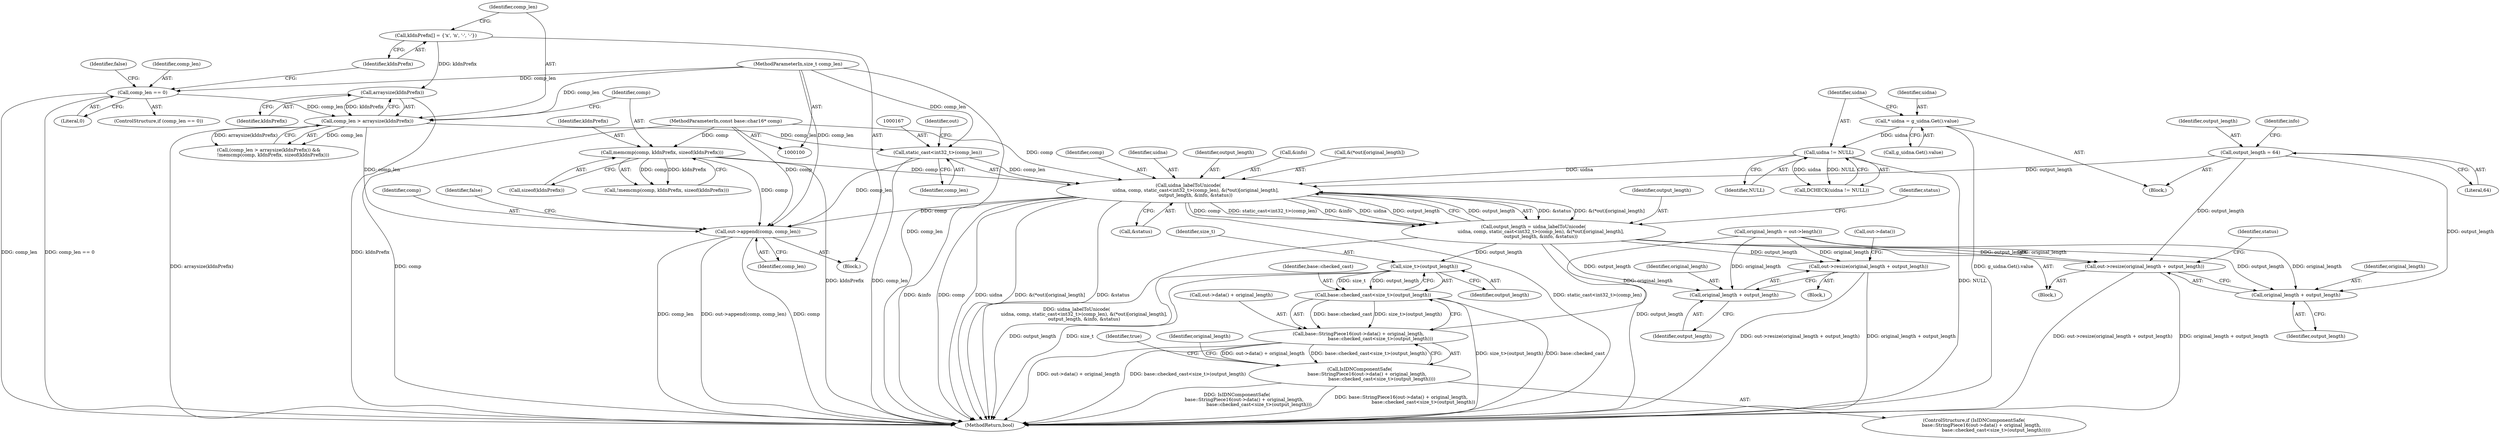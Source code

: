 digraph "1_Chrome_08cb718ba7c3961c1006176c9faba0a5841ec792_1@array" {
"1000163" [label="(Call,uidna_labelToUnicode(\n          uidna, comp, static_cast<int32_t>(comp_len), &(*out)[original_length],\n          output_length, &info, &status))"];
"1000136" [label="(Call,uidna != NULL)"];
"1000130" [label="(Call,* uidna = g_uidna.Get().value)"];
"1000123" [label="(Call,memcmp(comp, kIdnPrefix, sizeof(kIdnPrefix)))"];
"1000101" [label="(MethodParameterIn,const base::char16* comp)"];
"1000166" [label="(Call,static_cast<int32_t>(comp_len))"];
"1000118" [label="(Call,comp_len > arraysize(kIdnPrefix))"];
"1000108" [label="(Call,comp_len == 0)"];
"1000102" [label="(MethodParameterIn,size_t comp_len)"];
"1000120" [label="(Call,arraysize(kIdnPrefix))"];
"1000114" [label="(Call,kIdnPrefix[] = {'x', 'n', '-', '-'})"];
"1000144" [label="(Call,output_length = 64)"];
"1000161" [label="(Call,output_length = uidna_labelToUnicode(\n          uidna, comp, static_cast<int32_t>(comp_len), &(*out)[original_length],\n          output_length, &info, &status))"];
"1000163" [label="(Call,uidna_labelToUnicode(\n          uidna, comp, static_cast<int32_t>(comp_len), &(*out)[original_length],\n          output_length, &info, &status))"];
"1000154" [label="(Call,out->resize(original_length + output_length))"];
"1000155" [label="(Call,original_length + output_length)"];
"1000217" [label="(Call,out->append(comp, comp_len))"];
"1000198" [label="(Call,out->resize(original_length + output_length))"];
"1000199" [label="(Call,original_length + output_length)"];
"1000210" [label="(Call,size_t>(output_length))"];
"1000208" [label="(Call,base::checked_cast<size_t>(output_length))"];
"1000204" [label="(Call,base::StringPiece16(out->data() + original_length,\n                              base::checked_cast<size_t>(output_length)))"];
"1000203" [label="(Call,IsIDNComponentSafe(\n          base::StringPiece16(out->data() + original_length,\n                              base::checked_cast<size_t>(output_length))))"];
"1000209" [label="(Identifier,base::checked_cast)"];
"1000204" [label="(Call,base::StringPiece16(out->data() + original_length,\n                              base::checked_cast<size_t>(output_length)))"];
"1000161" [label="(Call,output_length = uidna_labelToUnicode(\n          uidna, comp, static_cast<int32_t>(comp_len), &(*out)[original_length],\n          output_length, &info, &status))"];
"1000124" [label="(Identifier,comp)"];
"1000177" [label="(Call,&status)"];
"1000156" [label="(Identifier,original_length)"];
"1000114" [label="(Call,kIdnPrefix[] = {'x', 'n', '-', '-'})"];
"1000137" [label="(Identifier,uidna)"];
"1000128" [label="(Block,)"];
"1000168" [label="(Identifier,comp_len)"];
"1000218" [label="(Identifier,comp)"];
"1000200" [label="(Identifier,original_length)"];
"1000118" [label="(Call,comp_len > arraysize(kIdnPrefix))"];
"1000123" [label="(Call,memcmp(comp, kIdnPrefix, sizeof(kIdnPrefix)))"];
"1000210" [label="(Call,size_t>(output_length))"];
"1000203" [label="(Call,IsIDNComponentSafe(\n          base::StringPiece16(out->data() + original_length,\n                              base::checked_cast<size_t>(output_length))))"];
"1000125" [label="(Identifier,kIdnPrefix)"];
"1000166" [label="(Call,static_cast<int32_t>(comp_len))"];
"1000115" [label="(Identifier,kIdnPrefix)"];
"1000155" [label="(Call,original_length + output_length)"];
"1000212" [label="(Identifier,output_length)"];
"1000164" [label="(Identifier,uidna)"];
"1000174" [label="(Identifier,output_length)"];
"1000119" [label="(Identifier,comp_len)"];
"1000159" [label="(Identifier,status)"];
"1000198" [label="(Call,out->resize(original_length + output_length))"];
"1000120" [label="(Call,arraysize(kIdnPrefix))"];
"1000140" [label="(Call,original_length = out->length())"];
"1000110" [label="(Literal,0)"];
"1000162" [label="(Identifier,output_length)"];
"1000219" [label="(Identifier,comp_len)"];
"1000145" [label="(Identifier,output_length)"];
"1000217" [label="(Call,out->append(comp, comp_len))"];
"1000211" [label="(Identifier,size_t)"];
"1000138" [label="(Identifier,NULL)"];
"1000157" [label="(Identifier,output_length)"];
"1000108" [label="(Call,comp_len == 0)"];
"1000197" [label="(Block,)"];
"1000126" [label="(Call,sizeof(kIdnPrefix))"];
"1000144" [label="(Call,output_length = 64)"];
"1000130" [label="(Call,* uidna = g_uidna.Get().value)"];
"1000205" [label="(Call,out->data() + original_length)"];
"1000214" [label="(Identifier,true)"];
"1000201" [label="(Identifier,output_length)"];
"1000117" [label="(Call,(comp_len > arraysize(kIdnPrefix)) &&\n      !memcmp(comp, kIdnPrefix, sizeof(kIdnPrefix)))"];
"1000107" [label="(ControlStructure,if (comp_len == 0))"];
"1000135" [label="(Call,DCHECK(uidna != NULL))"];
"1000146" [label="(Literal,64)"];
"1000121" [label="(Identifier,kIdnPrefix)"];
"1000112" [label="(Identifier,false)"];
"1000101" [label="(MethodParameterIn,const base::char16* comp)"];
"1000221" [label="(Identifier,false)"];
"1000175" [label="(Call,&info)"];
"1000206" [label="(Call,out->data())"];
"1000163" [label="(Call,uidna_labelToUnicode(\n          uidna, comp, static_cast<int32_t>(comp_len), &(*out)[original_length],\n          output_length, &info, &status))"];
"1000102" [label="(MethodParameterIn,size_t comp_len)"];
"1000149" [label="(Identifier,info)"];
"1000153" [label="(Block,)"];
"1000109" [label="(Identifier,comp_len)"];
"1000132" [label="(Call,g_uidna.Get().value)"];
"1000154" [label="(Call,out->resize(original_length + output_length))"];
"1000122" [label="(Call,!memcmp(comp, kIdnPrefix, sizeof(kIdnPrefix)))"];
"1000104" [label="(Block,)"];
"1000208" [label="(Call,base::checked_cast<size_t>(output_length))"];
"1000172" [label="(Identifier,out)"];
"1000216" [label="(Identifier,original_length)"];
"1000181" [label="(Identifier,status)"];
"1000222" [label="(MethodReturn,bool)"];
"1000131" [label="(Identifier,uidna)"];
"1000202" [label="(ControlStructure,if (IsIDNComponentSafe(\n          base::StringPiece16(out->data() + original_length,\n                              base::checked_cast<size_t>(output_length)))))"];
"1000199" [label="(Call,original_length + output_length)"];
"1000169" [label="(Call,&(*out)[original_length])"];
"1000165" [label="(Identifier,comp)"];
"1000136" [label="(Call,uidna != NULL)"];
"1000163" -> "1000161"  [label="AST: "];
"1000163" -> "1000177"  [label="CFG: "];
"1000164" -> "1000163"  [label="AST: "];
"1000165" -> "1000163"  [label="AST: "];
"1000166" -> "1000163"  [label="AST: "];
"1000169" -> "1000163"  [label="AST: "];
"1000174" -> "1000163"  [label="AST: "];
"1000175" -> "1000163"  [label="AST: "];
"1000177" -> "1000163"  [label="AST: "];
"1000161" -> "1000163"  [label="CFG: "];
"1000163" -> "1000222"  [label="DDG: uidna"];
"1000163" -> "1000222"  [label="DDG: &(*out)[original_length]"];
"1000163" -> "1000222"  [label="DDG: static_cast<int32_t>(comp_len)"];
"1000163" -> "1000222"  [label="DDG: &status"];
"1000163" -> "1000222"  [label="DDG: &info"];
"1000163" -> "1000222"  [label="DDG: comp"];
"1000163" -> "1000161"  [label="DDG: &status"];
"1000163" -> "1000161"  [label="DDG: &(*out)[original_length]"];
"1000163" -> "1000161"  [label="DDG: comp"];
"1000163" -> "1000161"  [label="DDG: static_cast<int32_t>(comp_len)"];
"1000163" -> "1000161"  [label="DDG: &info"];
"1000163" -> "1000161"  [label="DDG: uidna"];
"1000163" -> "1000161"  [label="DDG: output_length"];
"1000136" -> "1000163"  [label="DDG: uidna"];
"1000123" -> "1000163"  [label="DDG: comp"];
"1000101" -> "1000163"  [label="DDG: comp"];
"1000166" -> "1000163"  [label="DDG: comp_len"];
"1000144" -> "1000163"  [label="DDG: output_length"];
"1000161" -> "1000163"  [label="DDG: output_length"];
"1000163" -> "1000217"  [label="DDG: comp"];
"1000136" -> "1000135"  [label="AST: "];
"1000136" -> "1000138"  [label="CFG: "];
"1000137" -> "1000136"  [label="AST: "];
"1000138" -> "1000136"  [label="AST: "];
"1000135" -> "1000136"  [label="CFG: "];
"1000136" -> "1000222"  [label="DDG: NULL"];
"1000136" -> "1000135"  [label="DDG: uidna"];
"1000136" -> "1000135"  [label="DDG: NULL"];
"1000130" -> "1000136"  [label="DDG: uidna"];
"1000130" -> "1000128"  [label="AST: "];
"1000130" -> "1000132"  [label="CFG: "];
"1000131" -> "1000130"  [label="AST: "];
"1000132" -> "1000130"  [label="AST: "];
"1000137" -> "1000130"  [label="CFG: "];
"1000130" -> "1000222"  [label="DDG: g_uidna.Get().value"];
"1000123" -> "1000122"  [label="AST: "];
"1000123" -> "1000126"  [label="CFG: "];
"1000124" -> "1000123"  [label="AST: "];
"1000125" -> "1000123"  [label="AST: "];
"1000126" -> "1000123"  [label="AST: "];
"1000122" -> "1000123"  [label="CFG: "];
"1000123" -> "1000222"  [label="DDG: kIdnPrefix"];
"1000123" -> "1000122"  [label="DDG: comp"];
"1000123" -> "1000122"  [label="DDG: kIdnPrefix"];
"1000101" -> "1000123"  [label="DDG: comp"];
"1000123" -> "1000217"  [label="DDG: comp"];
"1000101" -> "1000100"  [label="AST: "];
"1000101" -> "1000222"  [label="DDG: comp"];
"1000101" -> "1000217"  [label="DDG: comp"];
"1000166" -> "1000168"  [label="CFG: "];
"1000167" -> "1000166"  [label="AST: "];
"1000168" -> "1000166"  [label="AST: "];
"1000172" -> "1000166"  [label="CFG: "];
"1000166" -> "1000222"  [label="DDG: comp_len"];
"1000118" -> "1000166"  [label="DDG: comp_len"];
"1000102" -> "1000166"  [label="DDG: comp_len"];
"1000166" -> "1000217"  [label="DDG: comp_len"];
"1000118" -> "1000117"  [label="AST: "];
"1000118" -> "1000120"  [label="CFG: "];
"1000119" -> "1000118"  [label="AST: "];
"1000120" -> "1000118"  [label="AST: "];
"1000124" -> "1000118"  [label="CFG: "];
"1000117" -> "1000118"  [label="CFG: "];
"1000118" -> "1000222"  [label="DDG: arraysize(kIdnPrefix)"];
"1000118" -> "1000117"  [label="DDG: comp_len"];
"1000118" -> "1000117"  [label="DDG: arraysize(kIdnPrefix)"];
"1000108" -> "1000118"  [label="DDG: comp_len"];
"1000102" -> "1000118"  [label="DDG: comp_len"];
"1000120" -> "1000118"  [label="DDG: kIdnPrefix"];
"1000118" -> "1000217"  [label="DDG: comp_len"];
"1000108" -> "1000107"  [label="AST: "];
"1000108" -> "1000110"  [label="CFG: "];
"1000109" -> "1000108"  [label="AST: "];
"1000110" -> "1000108"  [label="AST: "];
"1000112" -> "1000108"  [label="CFG: "];
"1000115" -> "1000108"  [label="CFG: "];
"1000108" -> "1000222"  [label="DDG: comp_len == 0"];
"1000108" -> "1000222"  [label="DDG: comp_len"];
"1000102" -> "1000108"  [label="DDG: comp_len"];
"1000102" -> "1000100"  [label="AST: "];
"1000102" -> "1000222"  [label="DDG: comp_len"];
"1000102" -> "1000217"  [label="DDG: comp_len"];
"1000120" -> "1000121"  [label="CFG: "];
"1000121" -> "1000120"  [label="AST: "];
"1000120" -> "1000222"  [label="DDG: kIdnPrefix"];
"1000114" -> "1000120"  [label="DDG: kIdnPrefix"];
"1000114" -> "1000104"  [label="AST: "];
"1000114" -> "1000115"  [label="CFG: "];
"1000115" -> "1000114"  [label="AST: "];
"1000119" -> "1000114"  [label="CFG: "];
"1000144" -> "1000128"  [label="AST: "];
"1000144" -> "1000146"  [label="CFG: "];
"1000145" -> "1000144"  [label="AST: "];
"1000146" -> "1000144"  [label="AST: "];
"1000149" -> "1000144"  [label="CFG: "];
"1000144" -> "1000154"  [label="DDG: output_length"];
"1000144" -> "1000155"  [label="DDG: output_length"];
"1000161" -> "1000153"  [label="AST: "];
"1000162" -> "1000161"  [label="AST: "];
"1000181" -> "1000161"  [label="CFG: "];
"1000161" -> "1000222"  [label="DDG: uidna_labelToUnicode(\n          uidna, comp, static_cast<int32_t>(comp_len), &(*out)[original_length],\n          output_length, &info, &status)"];
"1000161" -> "1000222"  [label="DDG: output_length"];
"1000161" -> "1000154"  [label="DDG: output_length"];
"1000161" -> "1000155"  [label="DDG: output_length"];
"1000161" -> "1000198"  [label="DDG: output_length"];
"1000161" -> "1000199"  [label="DDG: output_length"];
"1000161" -> "1000210"  [label="DDG: output_length"];
"1000154" -> "1000153"  [label="AST: "];
"1000154" -> "1000155"  [label="CFG: "];
"1000155" -> "1000154"  [label="AST: "];
"1000159" -> "1000154"  [label="CFG: "];
"1000154" -> "1000222"  [label="DDG: original_length + output_length"];
"1000154" -> "1000222"  [label="DDG: out->resize(original_length + output_length)"];
"1000140" -> "1000154"  [label="DDG: original_length"];
"1000155" -> "1000157"  [label="CFG: "];
"1000156" -> "1000155"  [label="AST: "];
"1000157" -> "1000155"  [label="AST: "];
"1000140" -> "1000155"  [label="DDG: original_length"];
"1000217" -> "1000104"  [label="AST: "];
"1000217" -> "1000219"  [label="CFG: "];
"1000218" -> "1000217"  [label="AST: "];
"1000219" -> "1000217"  [label="AST: "];
"1000221" -> "1000217"  [label="CFG: "];
"1000217" -> "1000222"  [label="DDG: comp_len"];
"1000217" -> "1000222"  [label="DDG: out->append(comp, comp_len)"];
"1000217" -> "1000222"  [label="DDG: comp"];
"1000198" -> "1000197"  [label="AST: "];
"1000198" -> "1000199"  [label="CFG: "];
"1000199" -> "1000198"  [label="AST: "];
"1000206" -> "1000198"  [label="CFG: "];
"1000198" -> "1000222"  [label="DDG: original_length + output_length"];
"1000198" -> "1000222"  [label="DDG: out->resize(original_length + output_length)"];
"1000140" -> "1000198"  [label="DDG: original_length"];
"1000199" -> "1000201"  [label="CFG: "];
"1000200" -> "1000199"  [label="AST: "];
"1000201" -> "1000199"  [label="AST: "];
"1000140" -> "1000199"  [label="DDG: original_length"];
"1000210" -> "1000208"  [label="AST: "];
"1000210" -> "1000212"  [label="CFG: "];
"1000211" -> "1000210"  [label="AST: "];
"1000212" -> "1000210"  [label="AST: "];
"1000208" -> "1000210"  [label="CFG: "];
"1000210" -> "1000222"  [label="DDG: output_length"];
"1000210" -> "1000222"  [label="DDG: size_t"];
"1000210" -> "1000208"  [label="DDG: size_t"];
"1000210" -> "1000208"  [label="DDG: output_length"];
"1000208" -> "1000204"  [label="AST: "];
"1000209" -> "1000208"  [label="AST: "];
"1000204" -> "1000208"  [label="CFG: "];
"1000208" -> "1000222"  [label="DDG: size_t>(output_length)"];
"1000208" -> "1000222"  [label="DDG: base::checked_cast"];
"1000208" -> "1000204"  [label="DDG: base::checked_cast"];
"1000208" -> "1000204"  [label="DDG: size_t>(output_length)"];
"1000204" -> "1000203"  [label="AST: "];
"1000205" -> "1000204"  [label="AST: "];
"1000203" -> "1000204"  [label="CFG: "];
"1000204" -> "1000222"  [label="DDG: out->data() + original_length"];
"1000204" -> "1000222"  [label="DDG: base::checked_cast<size_t>(output_length)"];
"1000204" -> "1000203"  [label="DDG: out->data() + original_length"];
"1000204" -> "1000203"  [label="DDG: base::checked_cast<size_t>(output_length)"];
"1000140" -> "1000204"  [label="DDG: original_length"];
"1000203" -> "1000202"  [label="AST: "];
"1000214" -> "1000203"  [label="CFG: "];
"1000216" -> "1000203"  [label="CFG: "];
"1000203" -> "1000222"  [label="DDG: IsIDNComponentSafe(\n          base::StringPiece16(out->data() + original_length,\n                              base::checked_cast<size_t>(output_length)))"];
"1000203" -> "1000222"  [label="DDG: base::StringPiece16(out->data() + original_length,\n                              base::checked_cast<size_t>(output_length))"];
}
